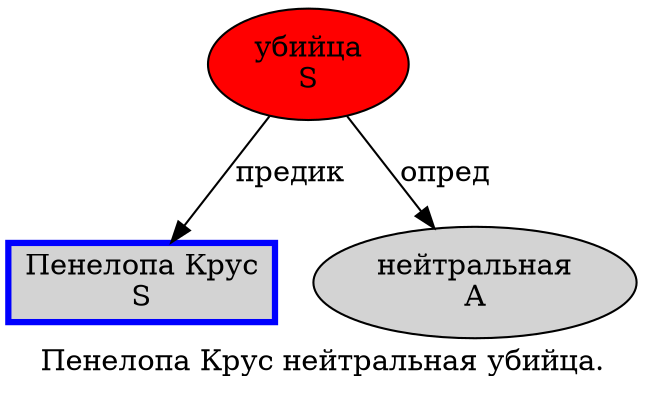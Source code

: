 digraph SENTENCE_25 {
	graph [label="Пенелопа Крус нейтральная убийца."]
	node [style=filled]
		0 [label="Пенелопа Крус
S" color=blue fillcolor=lightgray penwidth=3 shape=box]
		1 [label="нейтральная
A" color="" fillcolor=lightgray penwidth=1 shape=ellipse]
		2 [label="убийца
S" color="" fillcolor=red penwidth=1 shape=ellipse]
			2 -> 0 [label="предик"]
			2 -> 1 [label="опред"]
}